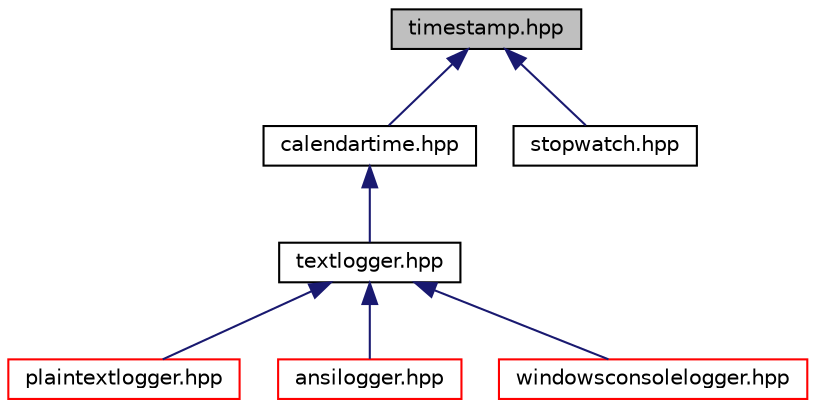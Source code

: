 digraph "timestamp.hpp"
{
  edge [fontname="Helvetica",fontsize="10",labelfontname="Helvetica",labelfontsize="10"];
  node [fontname="Helvetica",fontsize="10",shape=record];
  Node7 [label="timestamp.hpp",height=0.2,width=0.4,color="black", fillcolor="grey75", style="filled", fontcolor="black"];
  Node7 -> Node8 [dir="back",color="midnightblue",fontsize="10",style="solid",fontname="Helvetica"];
  Node8 [label="calendartime.hpp",height=0.2,width=0.4,color="black", fillcolor="white", style="filled",URL="$calendartime_8hpp.html"];
  Node8 -> Node9 [dir="back",color="midnightblue",fontsize="10",style="solid",fontname="Helvetica"];
  Node9 [label="textlogger.hpp",height=0.2,width=0.4,color="black", fillcolor="white", style="filled",URL="$textlogger_8hpp.html"];
  Node9 -> Node10 [dir="back",color="midnightblue",fontsize="10",style="solid",fontname="Helvetica"];
  Node10 [label="plaintextlogger.hpp",height=0.2,width=0.4,color="red", fillcolor="white", style="filled",URL="$plaintextlogger_8hpp.html"];
  Node9 -> Node16 [dir="back",color="midnightblue",fontsize="10",style="solid",fontname="Helvetica"];
  Node16 [label="ansilogger.hpp",height=0.2,width=0.4,color="red", fillcolor="white", style="filled",URL="$ansilogger_8hpp.html"];
  Node9 -> Node17 [dir="back",color="midnightblue",fontsize="10",style="solid",fontname="Helvetica"];
  Node17 [label="windowsconsolelogger.hpp",height=0.2,width=0.4,color="red", fillcolor="white", style="filled",URL="$windowsconsolelogger_8hpp.html"];
  Node7 -> Node18 [dir="back",color="midnightblue",fontsize="10",style="solid",fontname="Helvetica"];
  Node18 [label="stopwatch.hpp",height=0.2,width=0.4,color="black", fillcolor="white", style="filled",URL="$stopwatch_8hpp.html"];
}
